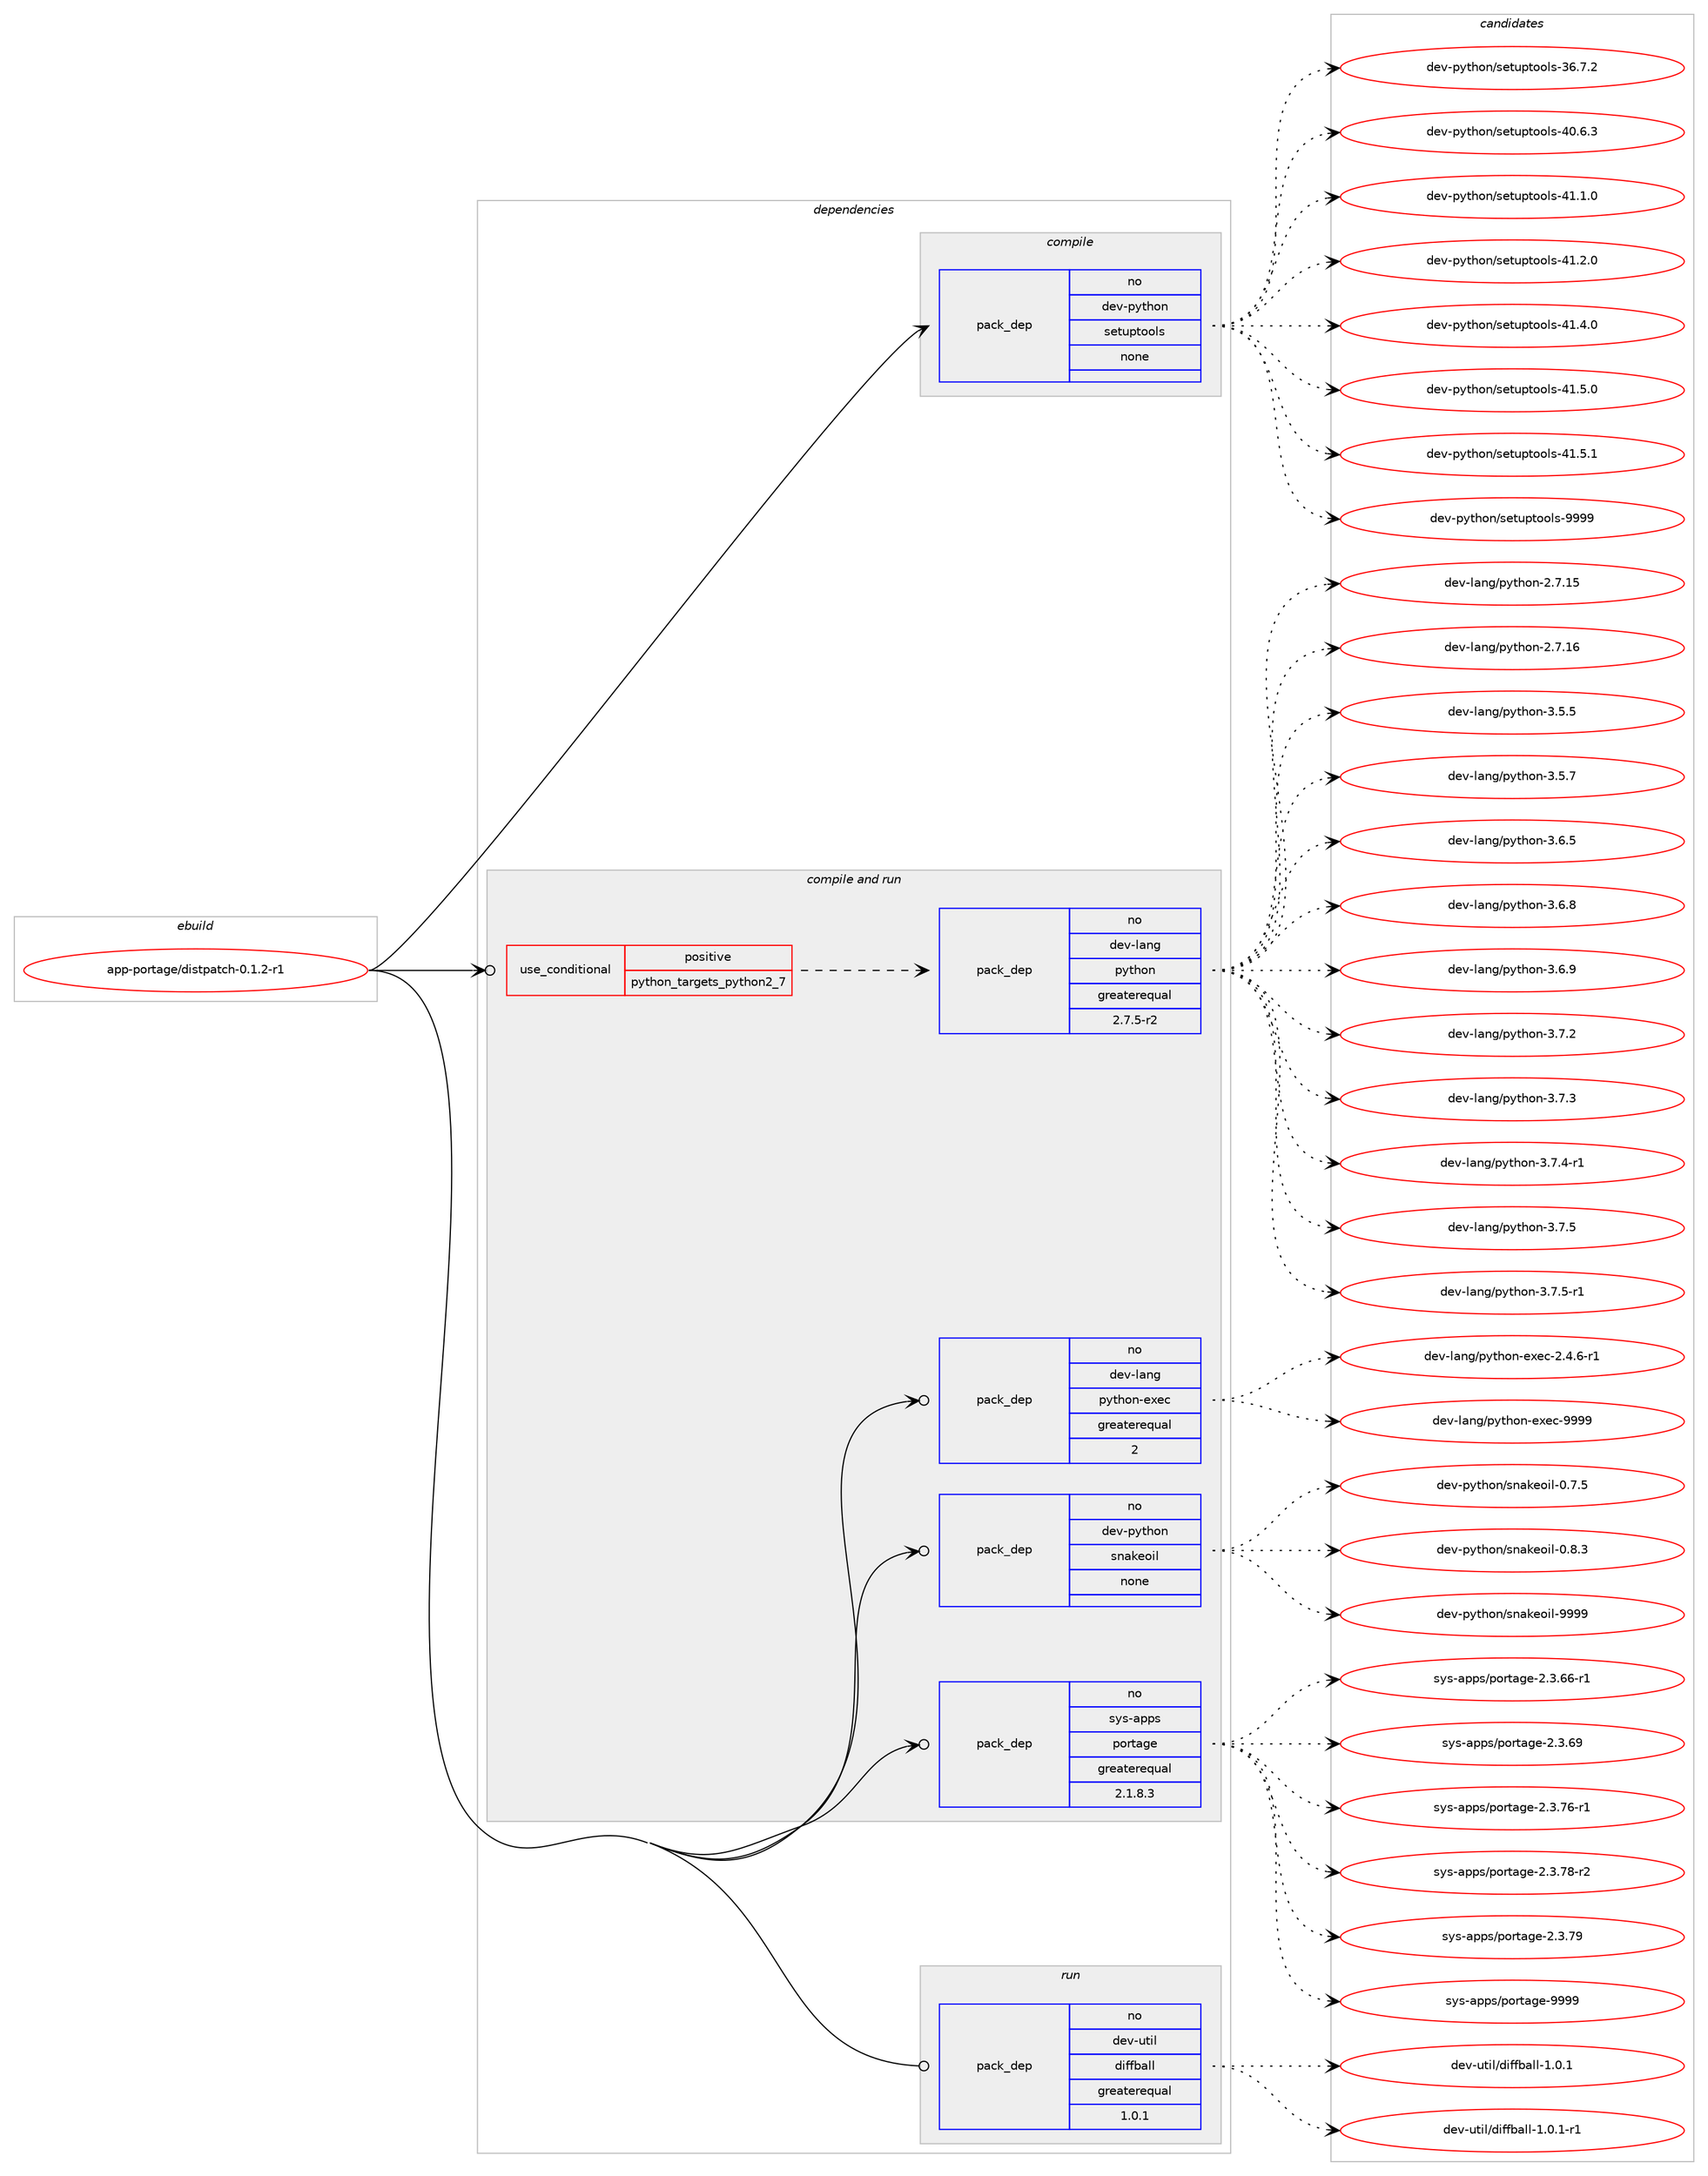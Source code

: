 digraph prolog {

# *************
# Graph options
# *************

newrank=true;
concentrate=true;
compound=true;
graph [rankdir=LR,fontname=Helvetica,fontsize=10,ranksep=1.5];#, ranksep=2.5, nodesep=0.2];
edge  [arrowhead=vee];
node  [fontname=Helvetica,fontsize=10];

# **********
# The ebuild
# **********

subgraph cluster_leftcol {
color=gray;
rank=same;
label=<<i>ebuild</i>>;
id [label="app-portage/distpatch-0.1.2-r1", color=red, width=4, href="../app-portage/distpatch-0.1.2-r1.svg"];
}

# ****************
# The dependencies
# ****************

subgraph cluster_midcol {
color=gray;
label=<<i>dependencies</i>>;
subgraph cluster_compile {
fillcolor="#eeeeee";
style=filled;
label=<<i>compile</i>>;
subgraph pack375419 {
dependency504909 [label=<<TABLE BORDER="0" CELLBORDER="1" CELLSPACING="0" CELLPADDING="4" WIDTH="220"><TR><TD ROWSPAN="6" CELLPADDING="30">pack_dep</TD></TR><TR><TD WIDTH="110">no</TD></TR><TR><TD>dev-python</TD></TR><TR><TD>setuptools</TD></TR><TR><TD>none</TD></TR><TR><TD></TD></TR></TABLE>>, shape=none, color=blue];
}
id:e -> dependency504909:w [weight=20,style="solid",arrowhead="vee"];
}
subgraph cluster_compileandrun {
fillcolor="#eeeeee";
style=filled;
label=<<i>compile and run</i>>;
subgraph cond120360 {
dependency504910 [label=<<TABLE BORDER="0" CELLBORDER="1" CELLSPACING="0" CELLPADDING="4"><TR><TD ROWSPAN="3" CELLPADDING="10">use_conditional</TD></TR><TR><TD>positive</TD></TR><TR><TD>python_targets_python2_7</TD></TR></TABLE>>, shape=none, color=red];
subgraph pack375420 {
dependency504911 [label=<<TABLE BORDER="0" CELLBORDER="1" CELLSPACING="0" CELLPADDING="4" WIDTH="220"><TR><TD ROWSPAN="6" CELLPADDING="30">pack_dep</TD></TR><TR><TD WIDTH="110">no</TD></TR><TR><TD>dev-lang</TD></TR><TR><TD>python</TD></TR><TR><TD>greaterequal</TD></TR><TR><TD>2.7.5-r2</TD></TR></TABLE>>, shape=none, color=blue];
}
dependency504910:e -> dependency504911:w [weight=20,style="dashed",arrowhead="vee"];
}
id:e -> dependency504910:w [weight=20,style="solid",arrowhead="odotvee"];
subgraph pack375421 {
dependency504912 [label=<<TABLE BORDER="0" CELLBORDER="1" CELLSPACING="0" CELLPADDING="4" WIDTH="220"><TR><TD ROWSPAN="6" CELLPADDING="30">pack_dep</TD></TR><TR><TD WIDTH="110">no</TD></TR><TR><TD>dev-lang</TD></TR><TR><TD>python-exec</TD></TR><TR><TD>greaterequal</TD></TR><TR><TD>2</TD></TR></TABLE>>, shape=none, color=blue];
}
id:e -> dependency504912:w [weight=20,style="solid",arrowhead="odotvee"];
subgraph pack375422 {
dependency504913 [label=<<TABLE BORDER="0" CELLBORDER="1" CELLSPACING="0" CELLPADDING="4" WIDTH="220"><TR><TD ROWSPAN="6" CELLPADDING="30">pack_dep</TD></TR><TR><TD WIDTH="110">no</TD></TR><TR><TD>dev-python</TD></TR><TR><TD>snakeoil</TD></TR><TR><TD>none</TD></TR><TR><TD></TD></TR></TABLE>>, shape=none, color=blue];
}
id:e -> dependency504913:w [weight=20,style="solid",arrowhead="odotvee"];
subgraph pack375423 {
dependency504914 [label=<<TABLE BORDER="0" CELLBORDER="1" CELLSPACING="0" CELLPADDING="4" WIDTH="220"><TR><TD ROWSPAN="6" CELLPADDING="30">pack_dep</TD></TR><TR><TD WIDTH="110">no</TD></TR><TR><TD>sys-apps</TD></TR><TR><TD>portage</TD></TR><TR><TD>greaterequal</TD></TR><TR><TD>2.1.8.3</TD></TR></TABLE>>, shape=none, color=blue];
}
id:e -> dependency504914:w [weight=20,style="solid",arrowhead="odotvee"];
}
subgraph cluster_run {
fillcolor="#eeeeee";
style=filled;
label=<<i>run</i>>;
subgraph pack375424 {
dependency504915 [label=<<TABLE BORDER="0" CELLBORDER="1" CELLSPACING="0" CELLPADDING="4" WIDTH="220"><TR><TD ROWSPAN="6" CELLPADDING="30">pack_dep</TD></TR><TR><TD WIDTH="110">no</TD></TR><TR><TD>dev-util</TD></TR><TR><TD>diffball</TD></TR><TR><TD>greaterequal</TD></TR><TR><TD>1.0.1</TD></TR></TABLE>>, shape=none, color=blue];
}
id:e -> dependency504915:w [weight=20,style="solid",arrowhead="odot"];
}
}

# **************
# The candidates
# **************

subgraph cluster_choices {
rank=same;
color=gray;
label=<<i>candidates</i>>;

subgraph choice375419 {
color=black;
nodesep=1;
choice100101118451121211161041111104711510111611711211611111110811545515446554650 [label="dev-python/setuptools-36.7.2", color=red, width=4,href="../dev-python/setuptools-36.7.2.svg"];
choice100101118451121211161041111104711510111611711211611111110811545524846544651 [label="dev-python/setuptools-40.6.3", color=red, width=4,href="../dev-python/setuptools-40.6.3.svg"];
choice100101118451121211161041111104711510111611711211611111110811545524946494648 [label="dev-python/setuptools-41.1.0", color=red, width=4,href="../dev-python/setuptools-41.1.0.svg"];
choice100101118451121211161041111104711510111611711211611111110811545524946504648 [label="dev-python/setuptools-41.2.0", color=red, width=4,href="../dev-python/setuptools-41.2.0.svg"];
choice100101118451121211161041111104711510111611711211611111110811545524946524648 [label="dev-python/setuptools-41.4.0", color=red, width=4,href="../dev-python/setuptools-41.4.0.svg"];
choice100101118451121211161041111104711510111611711211611111110811545524946534648 [label="dev-python/setuptools-41.5.0", color=red, width=4,href="../dev-python/setuptools-41.5.0.svg"];
choice100101118451121211161041111104711510111611711211611111110811545524946534649 [label="dev-python/setuptools-41.5.1", color=red, width=4,href="../dev-python/setuptools-41.5.1.svg"];
choice10010111845112121116104111110471151011161171121161111111081154557575757 [label="dev-python/setuptools-9999", color=red, width=4,href="../dev-python/setuptools-9999.svg"];
dependency504909:e -> choice100101118451121211161041111104711510111611711211611111110811545515446554650:w [style=dotted,weight="100"];
dependency504909:e -> choice100101118451121211161041111104711510111611711211611111110811545524846544651:w [style=dotted,weight="100"];
dependency504909:e -> choice100101118451121211161041111104711510111611711211611111110811545524946494648:w [style=dotted,weight="100"];
dependency504909:e -> choice100101118451121211161041111104711510111611711211611111110811545524946504648:w [style=dotted,weight="100"];
dependency504909:e -> choice100101118451121211161041111104711510111611711211611111110811545524946524648:w [style=dotted,weight="100"];
dependency504909:e -> choice100101118451121211161041111104711510111611711211611111110811545524946534648:w [style=dotted,weight="100"];
dependency504909:e -> choice100101118451121211161041111104711510111611711211611111110811545524946534649:w [style=dotted,weight="100"];
dependency504909:e -> choice10010111845112121116104111110471151011161171121161111111081154557575757:w [style=dotted,weight="100"];
}
subgraph choice375420 {
color=black;
nodesep=1;
choice10010111845108971101034711212111610411111045504655464953 [label="dev-lang/python-2.7.15", color=red, width=4,href="../dev-lang/python-2.7.15.svg"];
choice10010111845108971101034711212111610411111045504655464954 [label="dev-lang/python-2.7.16", color=red, width=4,href="../dev-lang/python-2.7.16.svg"];
choice100101118451089711010347112121116104111110455146534653 [label="dev-lang/python-3.5.5", color=red, width=4,href="../dev-lang/python-3.5.5.svg"];
choice100101118451089711010347112121116104111110455146534655 [label="dev-lang/python-3.5.7", color=red, width=4,href="../dev-lang/python-3.5.7.svg"];
choice100101118451089711010347112121116104111110455146544653 [label="dev-lang/python-3.6.5", color=red, width=4,href="../dev-lang/python-3.6.5.svg"];
choice100101118451089711010347112121116104111110455146544656 [label="dev-lang/python-3.6.8", color=red, width=4,href="../dev-lang/python-3.6.8.svg"];
choice100101118451089711010347112121116104111110455146544657 [label="dev-lang/python-3.6.9", color=red, width=4,href="../dev-lang/python-3.6.9.svg"];
choice100101118451089711010347112121116104111110455146554650 [label="dev-lang/python-3.7.2", color=red, width=4,href="../dev-lang/python-3.7.2.svg"];
choice100101118451089711010347112121116104111110455146554651 [label="dev-lang/python-3.7.3", color=red, width=4,href="../dev-lang/python-3.7.3.svg"];
choice1001011184510897110103471121211161041111104551465546524511449 [label="dev-lang/python-3.7.4-r1", color=red, width=4,href="../dev-lang/python-3.7.4-r1.svg"];
choice100101118451089711010347112121116104111110455146554653 [label="dev-lang/python-3.7.5", color=red, width=4,href="../dev-lang/python-3.7.5.svg"];
choice1001011184510897110103471121211161041111104551465546534511449 [label="dev-lang/python-3.7.5-r1", color=red, width=4,href="../dev-lang/python-3.7.5-r1.svg"];
dependency504911:e -> choice10010111845108971101034711212111610411111045504655464953:w [style=dotted,weight="100"];
dependency504911:e -> choice10010111845108971101034711212111610411111045504655464954:w [style=dotted,weight="100"];
dependency504911:e -> choice100101118451089711010347112121116104111110455146534653:w [style=dotted,weight="100"];
dependency504911:e -> choice100101118451089711010347112121116104111110455146534655:w [style=dotted,weight="100"];
dependency504911:e -> choice100101118451089711010347112121116104111110455146544653:w [style=dotted,weight="100"];
dependency504911:e -> choice100101118451089711010347112121116104111110455146544656:w [style=dotted,weight="100"];
dependency504911:e -> choice100101118451089711010347112121116104111110455146544657:w [style=dotted,weight="100"];
dependency504911:e -> choice100101118451089711010347112121116104111110455146554650:w [style=dotted,weight="100"];
dependency504911:e -> choice100101118451089711010347112121116104111110455146554651:w [style=dotted,weight="100"];
dependency504911:e -> choice1001011184510897110103471121211161041111104551465546524511449:w [style=dotted,weight="100"];
dependency504911:e -> choice100101118451089711010347112121116104111110455146554653:w [style=dotted,weight="100"];
dependency504911:e -> choice1001011184510897110103471121211161041111104551465546534511449:w [style=dotted,weight="100"];
}
subgraph choice375421 {
color=black;
nodesep=1;
choice10010111845108971101034711212111610411111045101120101994550465246544511449 [label="dev-lang/python-exec-2.4.6-r1", color=red, width=4,href="../dev-lang/python-exec-2.4.6-r1.svg"];
choice10010111845108971101034711212111610411111045101120101994557575757 [label="dev-lang/python-exec-9999", color=red, width=4,href="../dev-lang/python-exec-9999.svg"];
dependency504912:e -> choice10010111845108971101034711212111610411111045101120101994550465246544511449:w [style=dotted,weight="100"];
dependency504912:e -> choice10010111845108971101034711212111610411111045101120101994557575757:w [style=dotted,weight="100"];
}
subgraph choice375422 {
color=black;
nodesep=1;
choice100101118451121211161041111104711511097107101111105108454846554653 [label="dev-python/snakeoil-0.7.5", color=red, width=4,href="../dev-python/snakeoil-0.7.5.svg"];
choice100101118451121211161041111104711511097107101111105108454846564651 [label="dev-python/snakeoil-0.8.3", color=red, width=4,href="../dev-python/snakeoil-0.8.3.svg"];
choice1001011184511212111610411111047115110971071011111051084557575757 [label="dev-python/snakeoil-9999", color=red, width=4,href="../dev-python/snakeoil-9999.svg"];
dependency504913:e -> choice100101118451121211161041111104711511097107101111105108454846554653:w [style=dotted,weight="100"];
dependency504913:e -> choice100101118451121211161041111104711511097107101111105108454846564651:w [style=dotted,weight="100"];
dependency504913:e -> choice1001011184511212111610411111047115110971071011111051084557575757:w [style=dotted,weight="100"];
}
subgraph choice375423 {
color=black;
nodesep=1;
choice11512111545971121121154711211111411697103101455046514654544511449 [label="sys-apps/portage-2.3.66-r1", color=red, width=4,href="../sys-apps/portage-2.3.66-r1.svg"];
choice1151211154597112112115471121111141169710310145504651465457 [label="sys-apps/portage-2.3.69", color=red, width=4,href="../sys-apps/portage-2.3.69.svg"];
choice11512111545971121121154711211111411697103101455046514655544511449 [label="sys-apps/portage-2.3.76-r1", color=red, width=4,href="../sys-apps/portage-2.3.76-r1.svg"];
choice11512111545971121121154711211111411697103101455046514655564511450 [label="sys-apps/portage-2.3.78-r2", color=red, width=4,href="../sys-apps/portage-2.3.78-r2.svg"];
choice1151211154597112112115471121111141169710310145504651465557 [label="sys-apps/portage-2.3.79", color=red, width=4,href="../sys-apps/portage-2.3.79.svg"];
choice115121115459711211211547112111114116971031014557575757 [label="sys-apps/portage-9999", color=red, width=4,href="../sys-apps/portage-9999.svg"];
dependency504914:e -> choice11512111545971121121154711211111411697103101455046514654544511449:w [style=dotted,weight="100"];
dependency504914:e -> choice1151211154597112112115471121111141169710310145504651465457:w [style=dotted,weight="100"];
dependency504914:e -> choice11512111545971121121154711211111411697103101455046514655544511449:w [style=dotted,weight="100"];
dependency504914:e -> choice11512111545971121121154711211111411697103101455046514655564511450:w [style=dotted,weight="100"];
dependency504914:e -> choice1151211154597112112115471121111141169710310145504651465557:w [style=dotted,weight="100"];
dependency504914:e -> choice115121115459711211211547112111114116971031014557575757:w [style=dotted,weight="100"];
}
subgraph choice375424 {
color=black;
nodesep=1;
choice10010111845117116105108471001051021029897108108454946484649 [label="dev-util/diffball-1.0.1", color=red, width=4,href="../dev-util/diffball-1.0.1.svg"];
choice100101118451171161051084710010510210298971081084549464846494511449 [label="dev-util/diffball-1.0.1-r1", color=red, width=4,href="../dev-util/diffball-1.0.1-r1.svg"];
dependency504915:e -> choice10010111845117116105108471001051021029897108108454946484649:w [style=dotted,weight="100"];
dependency504915:e -> choice100101118451171161051084710010510210298971081084549464846494511449:w [style=dotted,weight="100"];
}
}

}
